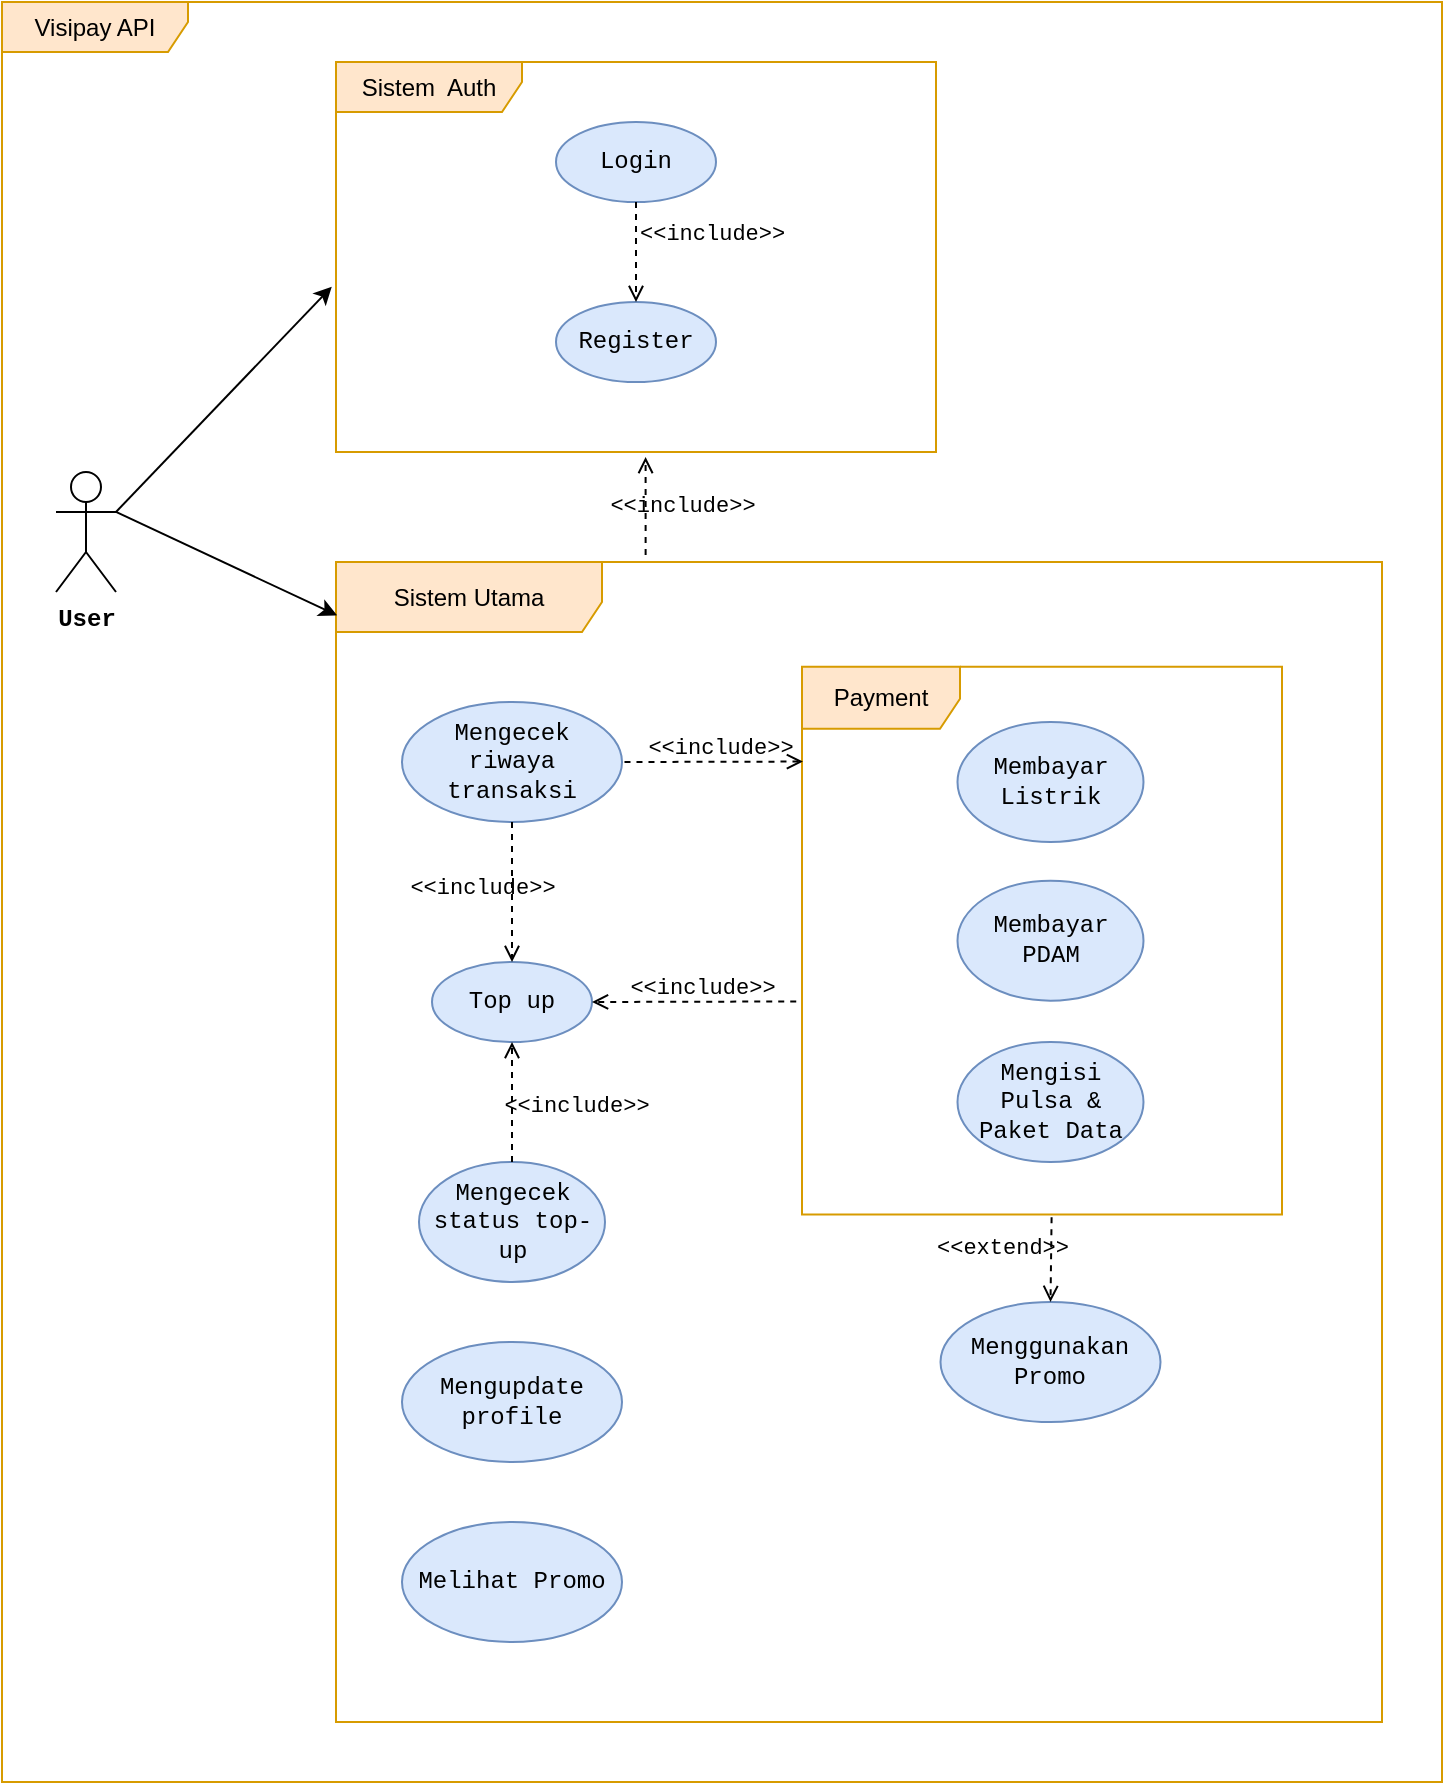 <mxfile>
    <diagram id="E3wJx75sWxEr6Bw6gObw" name="Use Case">
        <mxGraphModel dx="1127" dy="985" grid="1" gridSize="10" guides="1" tooltips="1" connect="1" arrows="1" fold="1" page="1" pageScale="1" pageWidth="850" pageHeight="1100" math="0" shadow="0">
            <root>
                <mxCell id="0"/>
                <mxCell id="1" parent="0"/>
                <mxCell id="80" value="Visipay API" style="shape=umlFrame;whiteSpace=wrap;html=1;fillColor=#ffe6cc;strokeColor=#d79b00;width=93;height=25;" vertex="1" parent="1">
                    <mxGeometry x="120" y="240" width="720" height="890" as="geometry"/>
                </mxCell>
                <mxCell id="41" value="Sistem Utama" style="shape=umlFrame;whiteSpace=wrap;html=1;fillColor=#ffe6cc;strokeColor=#d79b00;width=133;height=35;" parent="1" vertex="1">
                    <mxGeometry x="287" y="520" width="523" height="580" as="geometry"/>
                </mxCell>
                <mxCell id="73" value="Payment" style="shape=umlFrame;whiteSpace=wrap;html=1;fillColor=#ffe6cc;strokeColor=#d79b00;width=79;height=31;" vertex="1" parent="1">
                    <mxGeometry x="520" y="572.41" width="240" height="273.84" as="geometry"/>
                </mxCell>
                <mxCell id="35" value="Sistem&amp;nbsp; Auth" style="shape=umlFrame;whiteSpace=wrap;html=1;fillColor=#ffe6cc;strokeColor=#d79b00;width=93;height=25;" parent="1" vertex="1">
                    <mxGeometry x="287" y="270" width="300" height="195" as="geometry"/>
                </mxCell>
                <mxCell id="36" value="Login" style="ellipse;whiteSpace=wrap;html=1;fontFamily=Courier New;fillColor=#dae8fc;strokeColor=#6c8ebf;" parent="1" vertex="1">
                    <mxGeometry x="397" y="300" width="80" height="40" as="geometry"/>
                </mxCell>
                <mxCell id="37" value="Register" style="ellipse;whiteSpace=wrap;html=1;fontFamily=Courier New;fillColor=#dae8fc;strokeColor=#6c8ebf;" parent="1" vertex="1">
                    <mxGeometry x="397" y="390" width="80" height="40" as="geometry"/>
                </mxCell>
                <mxCell id="39" value="&amp;lt;&amp;lt;include&amp;gt;&amp;gt;" style="edgeStyle=none;html=1;endArrow=open;verticalAlign=bottom;dashed=1;labelBackgroundColor=none;fontFamily=Courier New;exitX=0.5;exitY=1;exitDx=0;exitDy=0;entryX=0.5;entryY=0;entryDx=0;entryDy=0;align=left;" parent="1" source="36" target="37" edge="1">
                    <mxGeometry width="160" relative="1" as="geometry">
                        <mxPoint x="267" y="100" as="sourcePoint"/>
                        <mxPoint x="267" y="160" as="targetPoint"/>
                        <Array as="points"/>
                    </mxGeometry>
                </mxCell>
                <mxCell id="43" value="Top up" style="ellipse;whiteSpace=wrap;html=1;fontFamily=Courier New;fillColor=#dae8fc;strokeColor=#6c8ebf;" parent="1" vertex="1">
                    <mxGeometry x="335" y="720" width="80" height="40" as="geometry"/>
                </mxCell>
                <mxCell id="44" value="Mengecek status top-up" style="ellipse;whiteSpace=wrap;html=1;fontFamily=Courier New;fillColor=#dae8fc;strokeColor=#6c8ebf;" parent="1" vertex="1">
                    <mxGeometry x="328.5" y="820" width="93" height="60" as="geometry"/>
                </mxCell>
                <mxCell id="50" value="Mengupdate profile" style="ellipse;whiteSpace=wrap;html=1;fontFamily=Courier New;fillColor=#dae8fc;strokeColor=#6c8ebf;" parent="1" vertex="1">
                    <mxGeometry x="320" y="910" width="110" height="60" as="geometry"/>
                </mxCell>
                <mxCell id="74" style="html=1;entryX=-0.007;entryY=0.576;entryDx=0;entryDy=0;entryPerimeter=0;exitX=1;exitY=0.333;exitDx=0;exitDy=0;exitPerimeter=0;" edge="1" parent="1" source="51" target="35">
                    <mxGeometry relative="1" as="geometry">
                        <mxPoint x="200" y="500" as="sourcePoint"/>
                        <mxPoint x="240" y="320" as="targetPoint"/>
                    </mxGeometry>
                </mxCell>
                <mxCell id="75" style="edgeStyle=none;html=1;entryX=0.001;entryY=0.046;entryDx=0;entryDy=0;entryPerimeter=0;exitX=1;exitY=0.333;exitDx=0;exitDy=0;exitPerimeter=0;" edge="1" parent="1" source="51" target="41">
                    <mxGeometry relative="1" as="geometry"/>
                </mxCell>
                <mxCell id="51" value="User" style="shape=umlActor;html=1;verticalLabelPosition=bottom;verticalAlign=top;align=center;fontFamily=Courier New;fontStyle=1" parent="1" vertex="1">
                    <mxGeometry x="147" y="475" width="30" height="60" as="geometry"/>
                </mxCell>
                <mxCell id="61" value="Mengecek riwaya transaksi" style="ellipse;whiteSpace=wrap;html=1;fontFamily=Courier New;fillColor=#dae8fc;strokeColor=#6c8ebf;" vertex="1" parent="1">
                    <mxGeometry x="320" y="590" width="110" height="60" as="geometry"/>
                </mxCell>
                <mxCell id="63" value="&amp;lt;&amp;lt;include&amp;gt;&amp;gt;" style="edgeStyle=none;html=1;endArrow=open;verticalAlign=top;dashed=1;labelBackgroundColor=none;fontFamily=Courier New;align=center;entryX=0.5;entryY=1;entryDx=0;entryDy=0;exitX=0.5;exitY=0;exitDx=0;exitDy=0;" edge="1" parent="1" source="44" target="43">
                    <mxGeometry x="0.371" y="-32" width="160" relative="1" as="geometry">
                        <mxPoint x="335.4" y="1055.865" as="sourcePoint"/>
                        <mxPoint x="275.0" y="998" as="targetPoint"/>
                        <Array as="points"/>
                        <mxPoint as="offset"/>
                    </mxGeometry>
                </mxCell>
                <mxCell id="65" value="&amp;lt;&amp;lt;include&amp;gt;&amp;gt;" style="edgeStyle=none;html=1;endArrow=open;verticalAlign=top;dashed=1;labelBackgroundColor=none;fontFamily=Courier New;align=center;entryX=0.5;entryY=0;entryDx=0;entryDy=0;exitX=0.5;exitY=1;exitDx=0;exitDy=0;" edge="1" parent="1" source="61" target="43">
                    <mxGeometry x="-0.429" y="-15" width="160" relative="1" as="geometry">
                        <mxPoint x="335.4" y="1027.865" as="sourcePoint"/>
                        <mxPoint x="275.0" y="970" as="targetPoint"/>
                        <Array as="points"/>
                        <mxPoint as="offset"/>
                    </mxGeometry>
                </mxCell>
                <mxCell id="67" value="Membayar Listrik" style="ellipse;whiteSpace=wrap;html=1;fontFamily=Courier New;fillColor=#dae8fc;strokeColor=#6c8ebf;" vertex="1" parent="1">
                    <mxGeometry x="597.75" y="600" width="93" height="60" as="geometry"/>
                </mxCell>
                <mxCell id="68" value="Membayar PDAM" style="ellipse;whiteSpace=wrap;html=1;fontFamily=Courier New;fillColor=#dae8fc;strokeColor=#6c8ebf;" vertex="1" parent="1">
                    <mxGeometry x="597.75" y="679.33" width="93" height="60" as="geometry"/>
                </mxCell>
                <mxCell id="69" value="Mengisi Pulsa &amp;amp; Paket Data" style="ellipse;whiteSpace=wrap;html=1;fontFamily=Courier New;fillColor=#dae8fc;strokeColor=#6c8ebf;" vertex="1" parent="1">
                    <mxGeometry x="597.75" y="760" width="93" height="60" as="geometry"/>
                </mxCell>
                <mxCell id="76" value="&amp;lt;&amp;lt;include&amp;gt;&amp;gt;" style="edgeStyle=none;html=1;endArrow=open;verticalAlign=top;dashed=1;labelBackgroundColor=none;fontFamily=Courier New;align=center;entryX=0.516;entryY=1.013;entryDx=0;entryDy=0;exitX=0.296;exitY=-0.006;exitDx=0;exitDy=0;entryPerimeter=0;exitPerimeter=0;" edge="1" parent="1" source="41" target="35">
                    <mxGeometry x="0.529" y="-18" width="160" relative="1" as="geometry">
                        <mxPoint x="385" y="660" as="sourcePoint"/>
                        <mxPoint x="385" y="730" as="targetPoint"/>
                        <Array as="points"/>
                        <mxPoint as="offset"/>
                    </mxGeometry>
                </mxCell>
                <mxCell id="78" value="&amp;lt;&amp;lt;include&amp;gt;&amp;gt;" style="edgeStyle=none;html=1;endArrow=open;verticalAlign=top;dashed=1;labelBackgroundColor=none;fontFamily=Courier New;align=center;entryX=1;entryY=0.5;entryDx=0;entryDy=0;exitX=-0.012;exitY=0.611;exitDx=0;exitDy=0;exitPerimeter=0;" edge="1" parent="1" source="73" target="43">
                    <mxGeometry x="-0.078" y="-20" width="160" relative="1" as="geometry">
                        <mxPoint x="385" y="830" as="sourcePoint"/>
                        <mxPoint x="385" y="770" as="targetPoint"/>
                        <Array as="points"/>
                        <mxPoint as="offset"/>
                    </mxGeometry>
                </mxCell>
                <mxCell id="79" value="&amp;lt;&amp;lt;include&amp;gt;&amp;gt;" style="edgeStyle=none;html=1;endArrow=none;verticalAlign=top;dashed=1;labelBackgroundColor=none;fontFamily=Courier New;align=center;entryX=1;entryY=0.5;entryDx=0;entryDy=0;exitX=0.002;exitY=0.173;exitDx=0;exitDy=0;exitPerimeter=0;startArrow=open;startFill=0;endFill=0;" edge="1" parent="1" source="73" target="61">
                    <mxGeometry x="-0.078" y="-20" width="160" relative="1" as="geometry">
                        <mxPoint x="527.12" y="749.726" as="sourcePoint"/>
                        <mxPoint x="425" y="750" as="targetPoint"/>
                        <Array as="points"/>
                        <mxPoint as="offset"/>
                    </mxGeometry>
                </mxCell>
                <mxCell id="81" value="Melihat Promo" style="ellipse;whiteSpace=wrap;html=1;fontFamily=Courier New;fillColor=#dae8fc;strokeColor=#6c8ebf;" vertex="1" parent="1">
                    <mxGeometry x="320" y="1000" width="110" height="60" as="geometry"/>
                </mxCell>
                <mxCell id="82" value="Menggunakan Promo" style="ellipse;whiteSpace=wrap;html=1;fontFamily=Courier New;fillColor=#dae8fc;strokeColor=#6c8ebf;" vertex="1" parent="1">
                    <mxGeometry x="589.25" y="890" width="110" height="60" as="geometry"/>
                </mxCell>
                <mxCell id="83" value="&amp;lt;&amp;lt;extend&amp;gt;&amp;gt;" style="edgeStyle=none;html=1;endArrow=open;verticalAlign=top;dashed=1;labelBackgroundColor=none;fontFamily=Courier New;align=center;entryX=0.5;entryY=0;entryDx=0;entryDy=0;exitX=0.52;exitY=1.005;exitDx=0;exitDy=0;exitPerimeter=0;" edge="1" parent="1" source="73" target="82">
                    <mxGeometry x="-0.873" y="-25" width="160" relative="1" as="geometry">
                        <mxPoint x="527.12" y="749.726" as="sourcePoint"/>
                        <mxPoint x="425" y="750" as="targetPoint"/>
                        <Array as="points"/>
                        <mxPoint as="offset"/>
                    </mxGeometry>
                </mxCell>
            </root>
        </mxGraphModel>
    </diagram>
</mxfile>